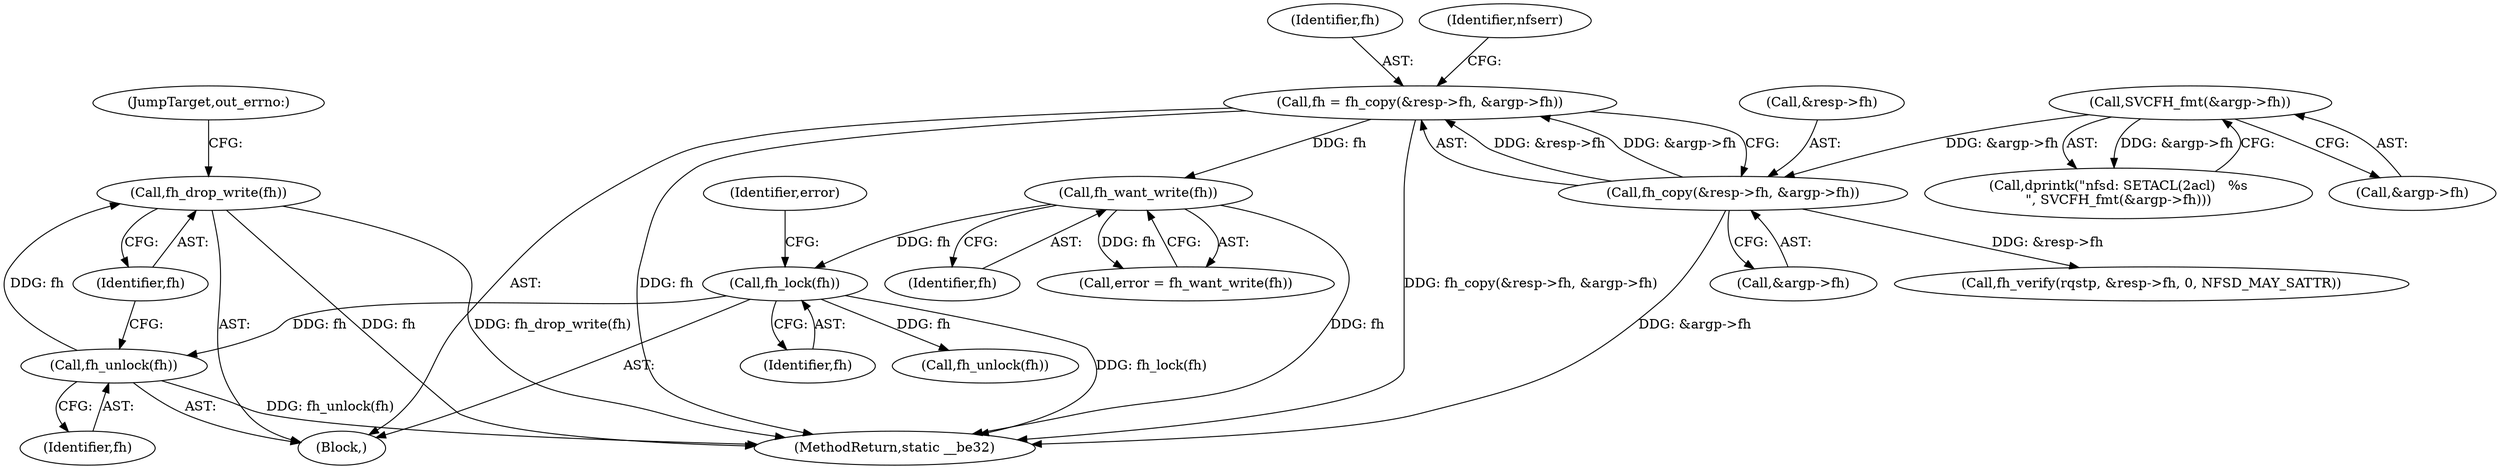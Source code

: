 digraph "0_linux_999653786df6954a31044528ac3f7a5dadca08f4@API" {
"1000207" [label="(Call,fh_drop_write(fh))"];
"1000205" [label="(Call,fh_unlock(fh))"];
"1000157" [label="(Call,fh_lock(fh))"];
"1000152" [label="(Call,fh_want_write(fh))"];
"1000120" [label="(Call,fh = fh_copy(&resp->fh, &argp->fh))"];
"1000122" [label="(Call,fh_copy(&resp->fh, &argp->fh))"];
"1000115" [label="(Call,SVCFH_fmt(&argp->fh))"];
"1000123" [label="(Call,&resp->fh)"];
"1000120" [label="(Call,fh = fh_copy(&resp->fh, &argp->fh))"];
"1000153" [label="(Identifier,fh)"];
"1000150" [label="(Call,error = fh_want_write(fh))"];
"1000152" [label="(Call,fh_want_write(fh))"];
"1000115" [label="(Call,SVCFH_fmt(&argp->fh))"];
"1000121" [label="(Identifier,fh)"];
"1000132" [label="(Identifier,nfserr)"];
"1000160" [label="(Identifier,error)"];
"1000181" [label="(Call,fh_unlock(fh))"];
"1000127" [label="(Call,&argp->fh)"];
"1000206" [label="(Identifier,fh)"];
"1000158" [label="(Identifier,fh)"];
"1000209" [label="(JumpTarget,out_errno:)"];
"1000113" [label="(Call,dprintk(\"nfsd: SETACL(2acl)   %s\n\", SVCFH_fmt(&argp->fh)))"];
"1000157" [label="(Call,fh_lock(fh))"];
"1000105" [label="(Block,)"];
"1000122" [label="(Call,fh_copy(&resp->fh, &argp->fh))"];
"1000133" [label="(Call,fh_verify(rqstp, &resp->fh, 0, NFSD_MAY_SATTR))"];
"1000215" [label="(MethodReturn,static __be32)"];
"1000205" [label="(Call,fh_unlock(fh))"];
"1000116" [label="(Call,&argp->fh)"];
"1000208" [label="(Identifier,fh)"];
"1000207" [label="(Call,fh_drop_write(fh))"];
"1000207" -> "1000105"  [label="AST: "];
"1000207" -> "1000208"  [label="CFG: "];
"1000208" -> "1000207"  [label="AST: "];
"1000209" -> "1000207"  [label="CFG: "];
"1000207" -> "1000215"  [label="DDG: fh"];
"1000207" -> "1000215"  [label="DDG: fh_drop_write(fh)"];
"1000205" -> "1000207"  [label="DDG: fh"];
"1000205" -> "1000105"  [label="AST: "];
"1000205" -> "1000206"  [label="CFG: "];
"1000206" -> "1000205"  [label="AST: "];
"1000208" -> "1000205"  [label="CFG: "];
"1000205" -> "1000215"  [label="DDG: fh_unlock(fh)"];
"1000157" -> "1000205"  [label="DDG: fh"];
"1000157" -> "1000105"  [label="AST: "];
"1000157" -> "1000158"  [label="CFG: "];
"1000158" -> "1000157"  [label="AST: "];
"1000160" -> "1000157"  [label="CFG: "];
"1000157" -> "1000215"  [label="DDG: fh_lock(fh)"];
"1000152" -> "1000157"  [label="DDG: fh"];
"1000157" -> "1000181"  [label="DDG: fh"];
"1000152" -> "1000150"  [label="AST: "];
"1000152" -> "1000153"  [label="CFG: "];
"1000153" -> "1000152"  [label="AST: "];
"1000150" -> "1000152"  [label="CFG: "];
"1000152" -> "1000215"  [label="DDG: fh"];
"1000152" -> "1000150"  [label="DDG: fh"];
"1000120" -> "1000152"  [label="DDG: fh"];
"1000120" -> "1000105"  [label="AST: "];
"1000120" -> "1000122"  [label="CFG: "];
"1000121" -> "1000120"  [label="AST: "];
"1000122" -> "1000120"  [label="AST: "];
"1000132" -> "1000120"  [label="CFG: "];
"1000120" -> "1000215"  [label="DDG: fh"];
"1000120" -> "1000215"  [label="DDG: fh_copy(&resp->fh, &argp->fh)"];
"1000122" -> "1000120"  [label="DDG: &resp->fh"];
"1000122" -> "1000120"  [label="DDG: &argp->fh"];
"1000122" -> "1000127"  [label="CFG: "];
"1000123" -> "1000122"  [label="AST: "];
"1000127" -> "1000122"  [label="AST: "];
"1000122" -> "1000215"  [label="DDG: &argp->fh"];
"1000115" -> "1000122"  [label="DDG: &argp->fh"];
"1000122" -> "1000133"  [label="DDG: &resp->fh"];
"1000115" -> "1000113"  [label="AST: "];
"1000115" -> "1000116"  [label="CFG: "];
"1000116" -> "1000115"  [label="AST: "];
"1000113" -> "1000115"  [label="CFG: "];
"1000115" -> "1000113"  [label="DDG: &argp->fh"];
}
